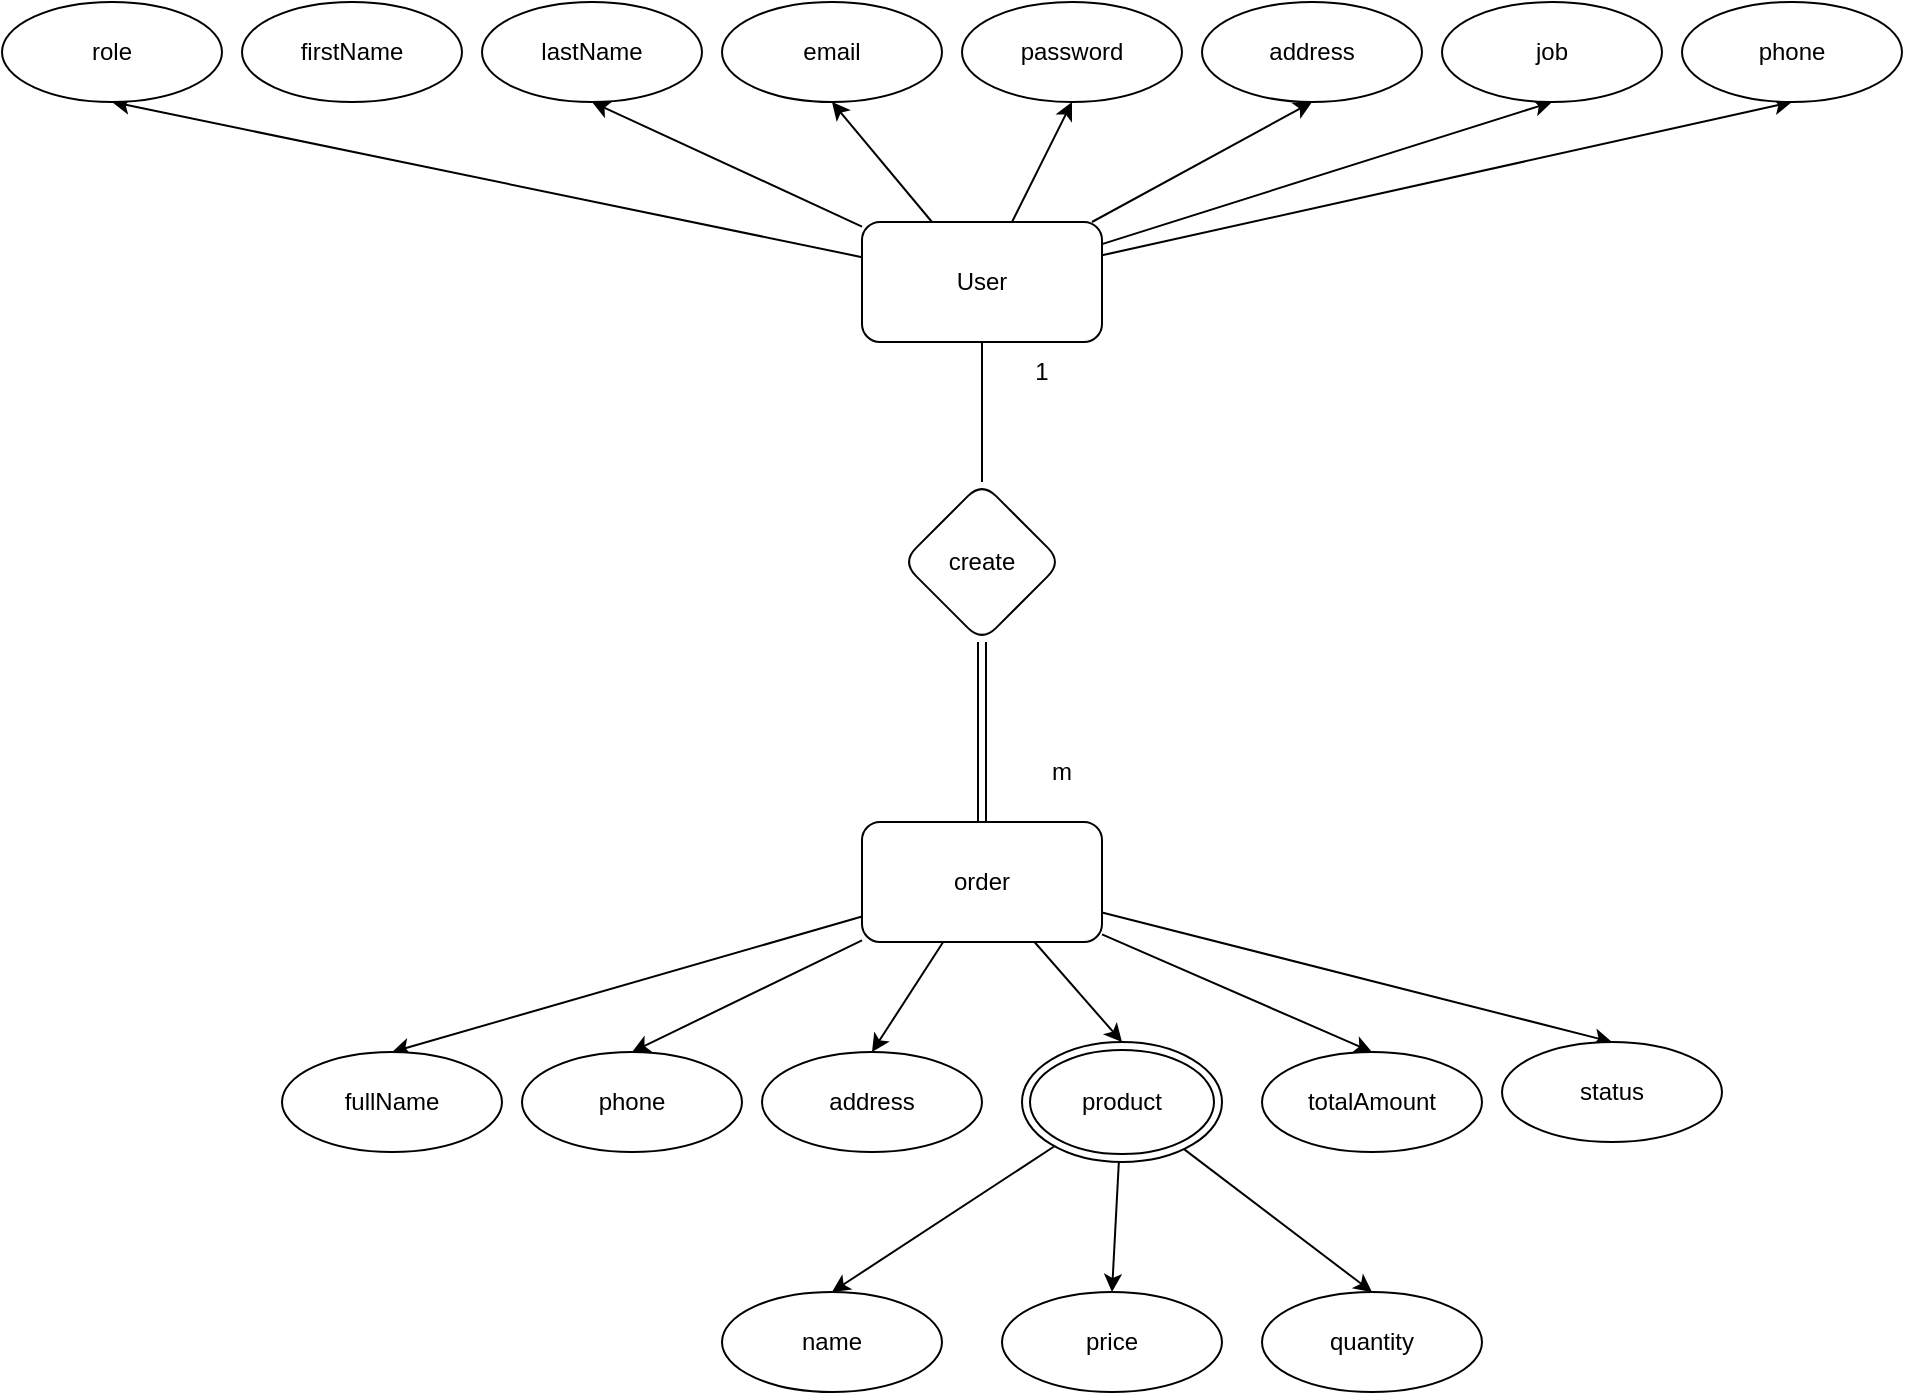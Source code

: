 <mxfile>
    <diagram id="gKTtsHwP7KGDVdEChfmq" name="Page-1">
        <mxGraphModel dx="1782" dy="348" grid="1" gridSize="10" guides="1" tooltips="1" connect="1" arrows="1" fold="1" page="1" pageScale="1" pageWidth="850" pageHeight="1100" math="0" shadow="0">
            <root>
                <mxCell id="0"/>
                <mxCell id="1" parent="0"/>
                <mxCell id="8" value="" style="edgeStyle=none;html=1;entryX=0.5;entryY=1;entryDx=0;entryDy=0;" parent="1" source="3" target="9" edge="1">
                    <mxGeometry relative="1" as="geometry">
                        <mxPoint x="380" y="140.0" as="targetPoint"/>
                    </mxGeometry>
                </mxCell>
                <mxCell id="17" style="edgeStyle=none;html=1;entryX=0.5;entryY=1;entryDx=0;entryDy=0;" parent="1" source="3" target="11" edge="1">
                    <mxGeometry relative="1" as="geometry"/>
                </mxCell>
                <mxCell id="18" style="edgeStyle=none;html=1;entryX=0.5;entryY=1;entryDx=0;entryDy=0;" parent="1" source="3" target="12" edge="1">
                    <mxGeometry relative="1" as="geometry"/>
                </mxCell>
                <mxCell id="19" style="edgeStyle=none;html=1;entryX=0.5;entryY=1;entryDx=0;entryDy=0;" parent="1" source="3" target="13" edge="1">
                    <mxGeometry relative="1" as="geometry"/>
                </mxCell>
                <mxCell id="20" style="edgeStyle=none;html=1;entryX=0.5;entryY=1;entryDx=0;entryDy=0;" parent="1" source="3" target="14" edge="1">
                    <mxGeometry relative="1" as="geometry"/>
                </mxCell>
                <mxCell id="21" style="edgeStyle=none;html=1;entryX=0.5;entryY=1;entryDx=0;entryDy=0;" parent="1" source="3" target="15" edge="1">
                    <mxGeometry relative="1" as="geometry"/>
                </mxCell>
                <mxCell id="22" style="edgeStyle=none;html=1;entryX=0.5;entryY=1;entryDx=0;entryDy=0;" parent="1" source="3" target="16" edge="1">
                    <mxGeometry relative="1" as="geometry"/>
                </mxCell>
                <mxCell id="3" value="User" style="rounded=1;whiteSpace=wrap;html=1;" parent="1" vertex="1">
                    <mxGeometry x="320" y="210" width="120" height="60" as="geometry"/>
                </mxCell>
                <mxCell id="33" style="edgeStyle=none;html=1;entryX=0.5;entryY=0;entryDx=0;entryDy=0;" parent="1" source="4" target="23" edge="1">
                    <mxGeometry relative="1" as="geometry"/>
                </mxCell>
                <mxCell id="34" style="edgeStyle=none;html=1;entryX=0.5;entryY=0;entryDx=0;entryDy=0;" parent="1" source="4" target="24" edge="1">
                    <mxGeometry relative="1" as="geometry"/>
                </mxCell>
                <mxCell id="35" style="edgeStyle=none;html=1;entryX=0.5;entryY=0;entryDx=0;entryDy=0;" parent="1" source="4" target="25" edge="1">
                    <mxGeometry relative="1" as="geometry"/>
                </mxCell>
                <mxCell id="36" style="edgeStyle=none;html=1;entryX=0.5;entryY=0;entryDx=0;entryDy=0;" parent="1" source="4" target="32" edge="1">
                    <mxGeometry relative="1" as="geometry"/>
                </mxCell>
                <mxCell id="37" style="edgeStyle=none;html=1;entryX=0.5;entryY=0;entryDx=0;entryDy=0;" parent="1" source="4" target="31" edge="1">
                    <mxGeometry relative="1" as="geometry"/>
                </mxCell>
                <mxCell id="48" style="edgeStyle=none;html=1;entryX=0.5;entryY=0;entryDx=0;entryDy=0;" parent="1" source="4" target="47" edge="1">
                    <mxGeometry relative="1" as="geometry"/>
                </mxCell>
                <mxCell id="4" value="order" style="rounded=1;whiteSpace=wrap;html=1;" parent="1" vertex="1">
                    <mxGeometry x="320" y="510" width="120" height="60" as="geometry"/>
                </mxCell>
                <mxCell id="9" value="role" style="ellipse;whiteSpace=wrap;html=1;" parent="1" vertex="1">
                    <mxGeometry x="-110" y="100" width="110" height="50" as="geometry"/>
                </mxCell>
                <mxCell id="10" value="firstName" style="ellipse;whiteSpace=wrap;html=1;" parent="1" vertex="1">
                    <mxGeometry x="10" y="100" width="110" height="50" as="geometry"/>
                </mxCell>
                <mxCell id="11" value="lastName" style="ellipse;whiteSpace=wrap;html=1;" parent="1" vertex="1">
                    <mxGeometry x="130" y="100" width="110" height="50" as="geometry"/>
                </mxCell>
                <mxCell id="12" value="email" style="ellipse;whiteSpace=wrap;html=1;" parent="1" vertex="1">
                    <mxGeometry x="250" y="100" width="110" height="50" as="geometry"/>
                </mxCell>
                <mxCell id="13" value="password" style="ellipse;whiteSpace=wrap;html=1;" parent="1" vertex="1">
                    <mxGeometry x="370" y="100" width="110" height="50" as="geometry"/>
                </mxCell>
                <mxCell id="14" value="address" style="ellipse;whiteSpace=wrap;html=1;" parent="1" vertex="1">
                    <mxGeometry x="490" y="100" width="110" height="50" as="geometry"/>
                </mxCell>
                <mxCell id="15" value="job" style="ellipse;whiteSpace=wrap;html=1;" parent="1" vertex="1">
                    <mxGeometry x="610" y="100" width="110" height="50" as="geometry"/>
                </mxCell>
                <mxCell id="16" value="phone" style="ellipse;whiteSpace=wrap;html=1;" parent="1" vertex="1">
                    <mxGeometry x="730" y="100" width="110" height="50" as="geometry"/>
                </mxCell>
                <mxCell id="23" value="fullName" style="ellipse;whiteSpace=wrap;html=1;" parent="1" vertex="1">
                    <mxGeometry x="30" y="625" width="110" height="50" as="geometry"/>
                </mxCell>
                <mxCell id="24" value="phone" style="ellipse;whiteSpace=wrap;html=1;" parent="1" vertex="1">
                    <mxGeometry x="150" y="625" width="110" height="50" as="geometry"/>
                </mxCell>
                <mxCell id="25" value="address" style="ellipse;whiteSpace=wrap;html=1;" parent="1" vertex="1">
                    <mxGeometry x="270" y="625" width="110" height="50" as="geometry"/>
                </mxCell>
                <mxCell id="31" value="totalAmount" style="ellipse;whiteSpace=wrap;html=1;" parent="1" vertex="1">
                    <mxGeometry x="520" y="625" width="110" height="50" as="geometry"/>
                </mxCell>
                <mxCell id="41" style="edgeStyle=none;html=1;entryX=0.5;entryY=0;entryDx=0;entryDy=0;" parent="1" source="32" target="38" edge="1">
                    <mxGeometry relative="1" as="geometry"/>
                </mxCell>
                <mxCell id="42" style="edgeStyle=none;html=1;entryX=0.5;entryY=0;entryDx=0;entryDy=0;" parent="1" source="32" target="39" edge="1">
                    <mxGeometry relative="1" as="geometry"/>
                </mxCell>
                <mxCell id="43" style="edgeStyle=none;html=1;entryX=0.5;entryY=0;entryDx=0;entryDy=0;" parent="1" source="32" target="40" edge="1">
                    <mxGeometry relative="1" as="geometry"/>
                </mxCell>
                <mxCell id="32" value="product" style="ellipse;shape=doubleEllipse;whiteSpace=wrap;html=1;" parent="1" vertex="1">
                    <mxGeometry x="400" y="620" width="100" height="60" as="geometry"/>
                </mxCell>
                <mxCell id="38" value="name" style="ellipse;whiteSpace=wrap;html=1;" parent="1" vertex="1">
                    <mxGeometry x="250" y="745" width="110" height="50" as="geometry"/>
                </mxCell>
                <mxCell id="39" value="price" style="ellipse;whiteSpace=wrap;html=1;" parent="1" vertex="1">
                    <mxGeometry x="390" y="745" width="110" height="50" as="geometry"/>
                </mxCell>
                <mxCell id="40" value="quantity" style="ellipse;whiteSpace=wrap;html=1;" parent="1" vertex="1">
                    <mxGeometry x="520" y="745" width="110" height="50" as="geometry"/>
                </mxCell>
                <mxCell id="44" value="create" style="rhombus;whiteSpace=wrap;html=1;rounded=1;" parent="1" vertex="1">
                    <mxGeometry x="340" y="340" width="80" height="80" as="geometry"/>
                </mxCell>
                <mxCell id="47" value="status" style="ellipse;whiteSpace=wrap;html=1;" parent="1" vertex="1">
                    <mxGeometry x="640" y="620" width="110" height="50" as="geometry"/>
                </mxCell>
                <mxCell id="50" value="" style="endArrow=none;html=1;entryX=0.5;entryY=1;entryDx=0;entryDy=0;exitX=0.5;exitY=0;exitDx=0;exitDy=0;" parent="1" source="44" target="3" edge="1">
                    <mxGeometry width="50" height="50" relative="1" as="geometry">
                        <mxPoint x="390" y="340" as="sourcePoint"/>
                        <mxPoint x="440" y="290" as="targetPoint"/>
                    </mxGeometry>
                </mxCell>
                <mxCell id="52" value="" style="shape=link;html=1;entryX=0.5;entryY=0;entryDx=0;entryDy=0;exitX=0.5;exitY=1;exitDx=0;exitDy=0;" parent="1" source="44" target="4" edge="1">
                    <mxGeometry width="100" relative="1" as="geometry">
                        <mxPoint x="350" y="420" as="sourcePoint"/>
                        <mxPoint x="450" y="420" as="targetPoint"/>
                    </mxGeometry>
                </mxCell>
                <mxCell id="53" value="1" style="text;html=1;strokeColor=none;fillColor=none;align=center;verticalAlign=middle;whiteSpace=wrap;rounded=0;" parent="1" vertex="1">
                    <mxGeometry x="380" y="270" width="60" height="30" as="geometry"/>
                </mxCell>
                <mxCell id="55" value="m" style="text;html=1;strokeColor=none;fillColor=none;align=center;verticalAlign=middle;whiteSpace=wrap;rounded=0;" vertex="1" parent="1">
                    <mxGeometry x="390" y="470" width="60" height="30" as="geometry"/>
                </mxCell>
            </root>
        </mxGraphModel>
    </diagram>
</mxfile>